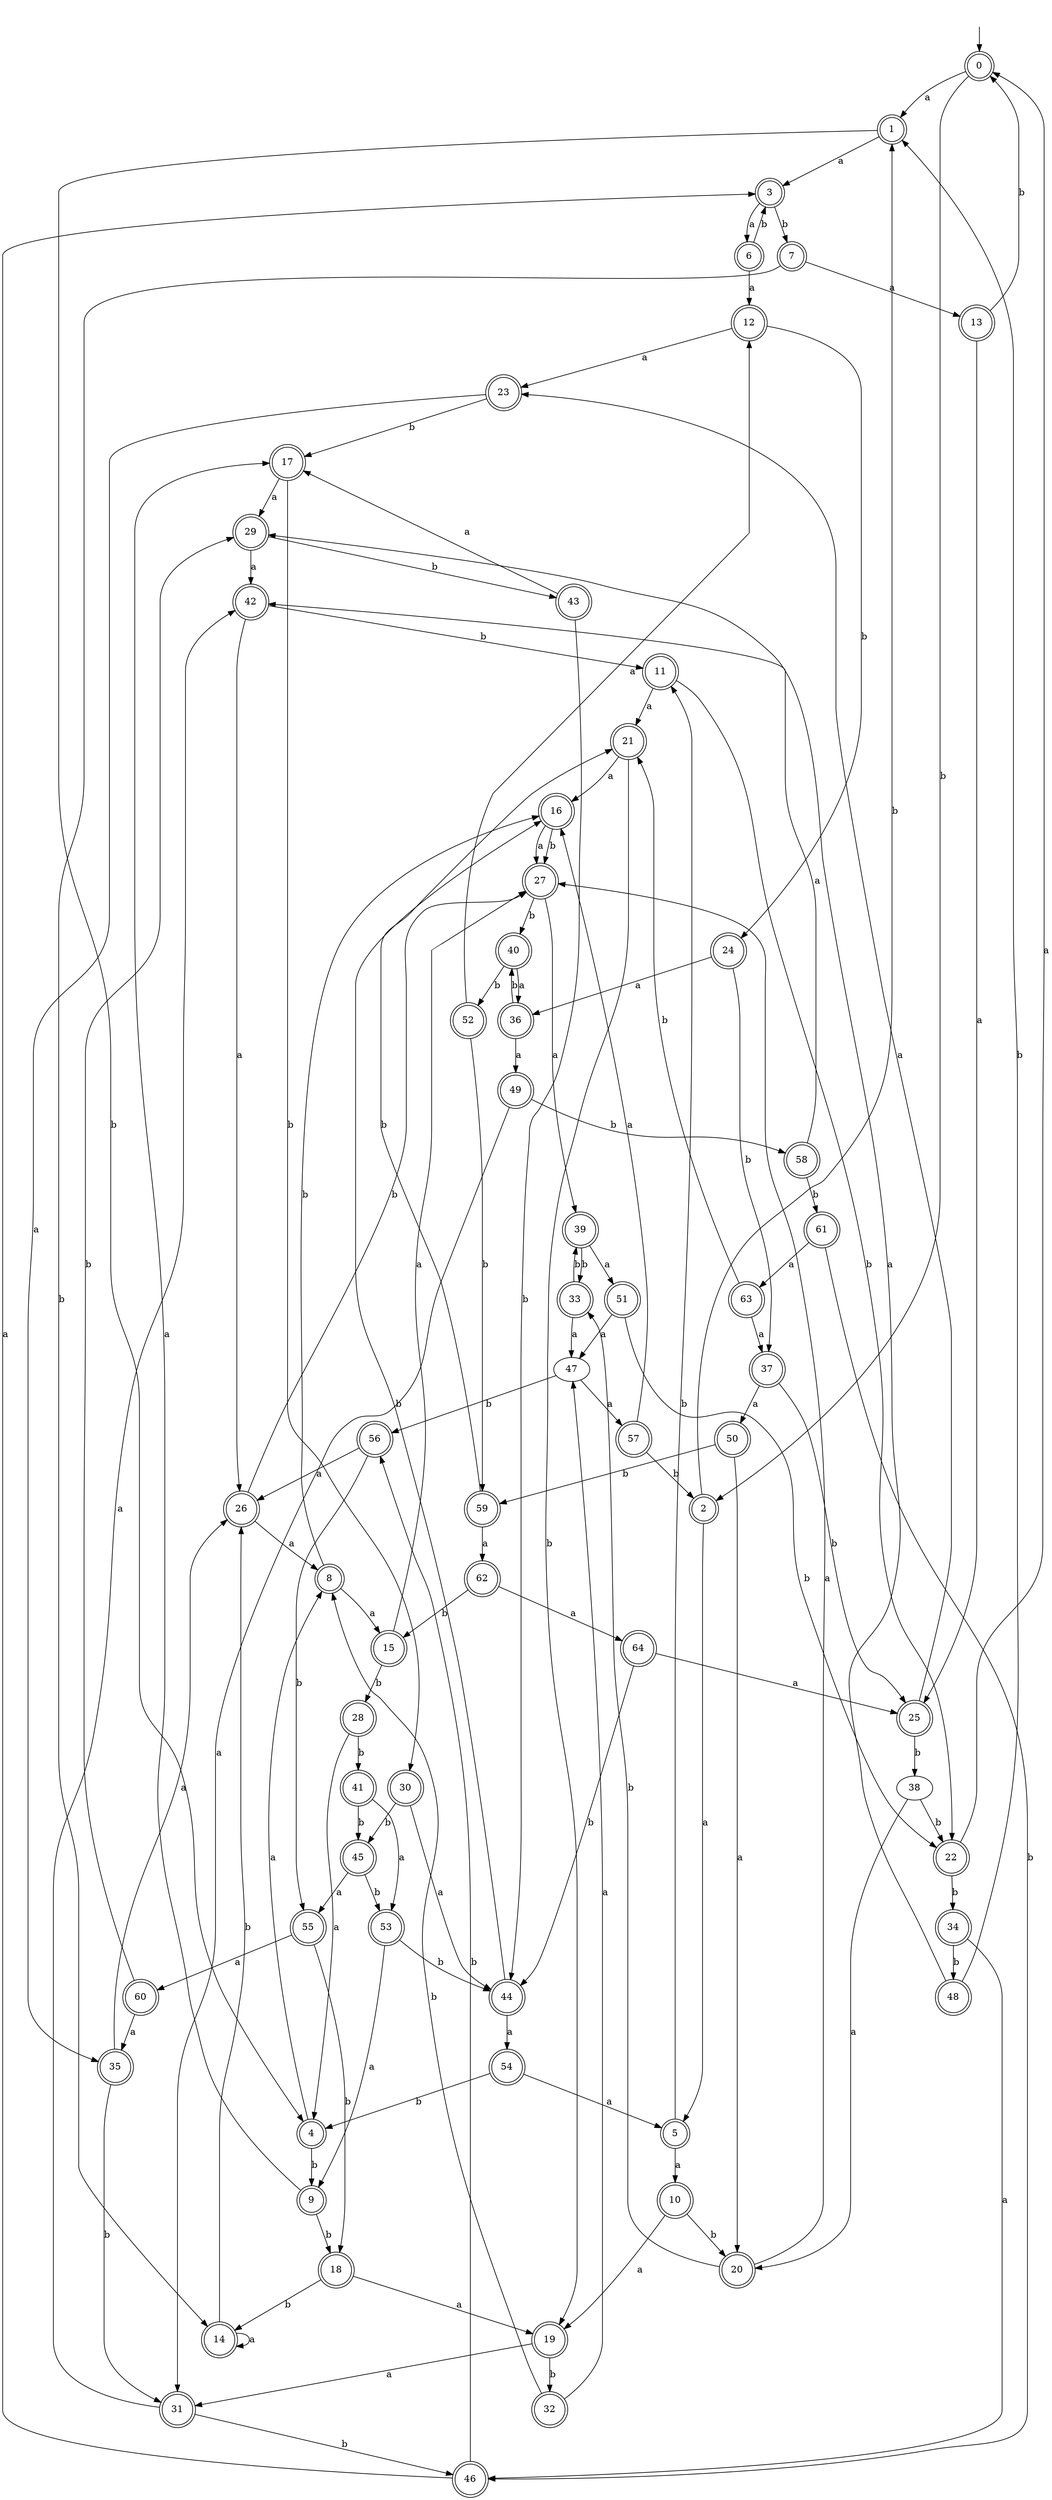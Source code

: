 digraph RandomDFA {
  __start0 [label="", shape=none];
  __start0 -> 0 [label=""];
  0 [shape=circle] [shape=doublecircle]
  0 -> 1 [label="a"]
  0 -> 2 [label="b"]
  1 [shape=doublecircle]
  1 -> 3 [label="a"]
  1 -> 4 [label="b"]
  2 [shape=doublecircle]
  2 -> 5 [label="a"]
  2 -> 1 [label="b"]
  3 [shape=doublecircle]
  3 -> 6 [label="a"]
  3 -> 7 [label="b"]
  4 [shape=doublecircle]
  4 -> 8 [label="a"]
  4 -> 9 [label="b"]
  5 [shape=doublecircle]
  5 -> 10 [label="a"]
  5 -> 11 [label="b"]
  6 [shape=doublecircle]
  6 -> 12 [label="a"]
  6 -> 3 [label="b"]
  7 [shape=doublecircle]
  7 -> 13 [label="a"]
  7 -> 14 [label="b"]
  8 [shape=doublecircle]
  8 -> 15 [label="a"]
  8 -> 16 [label="b"]
  9 [shape=doublecircle]
  9 -> 17 [label="a"]
  9 -> 18 [label="b"]
  10 [shape=doublecircle]
  10 -> 19 [label="a"]
  10 -> 20 [label="b"]
  11 [shape=doublecircle]
  11 -> 21 [label="a"]
  11 -> 22 [label="b"]
  12 [shape=doublecircle]
  12 -> 23 [label="a"]
  12 -> 24 [label="b"]
  13 [shape=doublecircle]
  13 -> 25 [label="a"]
  13 -> 0 [label="b"]
  14 [shape=doublecircle]
  14 -> 14 [label="a"]
  14 -> 26 [label="b"]
  15 [shape=doublecircle]
  15 -> 27 [label="a"]
  15 -> 28 [label="b"]
  16 [shape=doublecircle]
  16 -> 27 [label="a"]
  16 -> 27 [label="b"]
  17 [shape=doublecircle]
  17 -> 29 [label="a"]
  17 -> 30 [label="b"]
  18 [shape=doublecircle]
  18 -> 19 [label="a"]
  18 -> 14 [label="b"]
  19 [shape=doublecircle]
  19 -> 31 [label="a"]
  19 -> 32 [label="b"]
  20 [shape=doublecircle]
  20 -> 27 [label="a"]
  20 -> 33 [label="b"]
  21 [shape=doublecircle]
  21 -> 16 [label="a"]
  21 -> 19 [label="b"]
  22 [shape=doublecircle]
  22 -> 0 [label="a"]
  22 -> 34 [label="b"]
  23 [shape=doublecircle]
  23 -> 35 [label="a"]
  23 -> 17 [label="b"]
  24 [shape=doublecircle]
  24 -> 36 [label="a"]
  24 -> 37 [label="b"]
  25 [shape=doublecircle]
  25 -> 23 [label="a"]
  25 -> 38 [label="b"]
  26 [shape=doublecircle]
  26 -> 8 [label="a"]
  26 -> 27 [label="b"]
  27 [shape=doublecircle]
  27 -> 39 [label="a"]
  27 -> 40 [label="b"]
  28 [shape=doublecircle]
  28 -> 4 [label="a"]
  28 -> 41 [label="b"]
  29 [shape=doublecircle]
  29 -> 42 [label="a"]
  29 -> 43 [label="b"]
  30 [shape=doublecircle]
  30 -> 44 [label="a"]
  30 -> 45 [label="b"]
  31 [shape=doublecircle]
  31 -> 42 [label="a"]
  31 -> 46 [label="b"]
  32 [shape=doublecircle]
  32 -> 47 [label="a"]
  32 -> 8 [label="b"]
  33 [shape=doublecircle]
  33 -> 47 [label="a"]
  33 -> 39 [label="b"]
  34 [shape=doublecircle]
  34 -> 46 [label="a"]
  34 -> 48 [label="b"]
  35 [shape=doublecircle]
  35 -> 26 [label="a"]
  35 -> 31 [label="b"]
  36 [shape=doublecircle]
  36 -> 49 [label="a"]
  36 -> 40 [label="b"]
  37 [shape=doublecircle]
  37 -> 50 [label="a"]
  37 -> 25 [label="b"]
  38
  38 -> 20 [label="a"]
  38 -> 22 [label="b"]
  39 [shape=doublecircle]
  39 -> 51 [label="a"]
  39 -> 33 [label="b"]
  40 [shape=doublecircle]
  40 -> 36 [label="a"]
  40 -> 52 [label="b"]
  41 [shape=doublecircle]
  41 -> 53 [label="a"]
  41 -> 45 [label="b"]
  42 [shape=doublecircle]
  42 -> 26 [label="a"]
  42 -> 11 [label="b"]
  43 [shape=doublecircle]
  43 -> 17 [label="a"]
  43 -> 44 [label="b"]
  44 [shape=doublecircle]
  44 -> 54 [label="a"]
  44 -> 16 [label="b"]
  45 [shape=doublecircle]
  45 -> 55 [label="a"]
  45 -> 53 [label="b"]
  46 [shape=doublecircle]
  46 -> 3 [label="a"]
  46 -> 56 [label="b"]
  47
  47 -> 57 [label="a"]
  47 -> 56 [label="b"]
  48 [shape=doublecircle]
  48 -> 29 [label="a"]
  48 -> 1 [label="b"]
  49 [shape=doublecircle]
  49 -> 31 [label="a"]
  49 -> 58 [label="b"]
  50 [shape=doublecircle]
  50 -> 20 [label="a"]
  50 -> 59 [label="b"]
  51 [shape=doublecircle]
  51 -> 47 [label="a"]
  51 -> 22 [label="b"]
  52 [shape=doublecircle]
  52 -> 12 [label="a"]
  52 -> 59 [label="b"]
  53 [shape=doublecircle]
  53 -> 9 [label="a"]
  53 -> 44 [label="b"]
  54 [shape=doublecircle]
  54 -> 5 [label="a"]
  54 -> 4 [label="b"]
  55 [shape=doublecircle]
  55 -> 60 [label="a"]
  55 -> 18 [label="b"]
  56 [shape=doublecircle]
  56 -> 26 [label="a"]
  56 -> 55 [label="b"]
  57 [shape=doublecircle]
  57 -> 16 [label="a"]
  57 -> 2 [label="b"]
  58 [shape=doublecircle]
  58 -> 42 [label="a"]
  58 -> 61 [label="b"]
  59 [shape=doublecircle]
  59 -> 62 [label="a"]
  59 -> 21 [label="b"]
  60 [shape=doublecircle]
  60 -> 35 [label="a"]
  60 -> 29 [label="b"]
  61 [shape=doublecircle]
  61 -> 63 [label="a"]
  61 -> 46 [label="b"]
  62 [shape=doublecircle]
  62 -> 64 [label="a"]
  62 -> 15 [label="b"]
  63 [shape=doublecircle]
  63 -> 37 [label="a"]
  63 -> 21 [label="b"]
  64 [shape=doublecircle]
  64 -> 25 [label="a"]
  64 -> 44 [label="b"]
}
